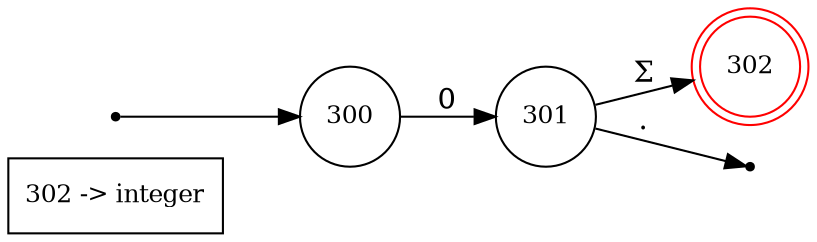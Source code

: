digraph finite_state_machine {
	rankdir=LR;
	size="8,5"

	node [shape = rectangle, label="302 -> integer", fontsize=12] token302;

	node [shape = circle, label="300", fontsize=12, color=black] 300;
	node [shape = circle, label="301", fontsize=12, color=black] 301;
	node [shape = doublecircle, label="302", fontsize=12, color=red] 302;

	node [shape = point, color=black] q0;
	q0	->	300;

	301	->	302	[ label = "Σ" ];
	300	->	301	[ label = "0" ];
	301	->	400	[ label = "." ];
}
